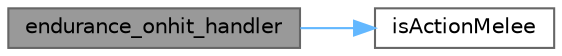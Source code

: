 digraph "endurance_onhit_handler"
{
 // LATEX_PDF_SIZE
  bgcolor="transparent";
  edge [fontname=Helvetica,fontsize=10,labelfontname=Helvetica,labelfontsize=10];
  node [fontname=Helvetica,fontsize=10,shape=box,height=0.2,width=0.4];
  rankdir="LR";
  Node1 [id="Node000001",label="endurance_onhit_handler",height=0.2,width=0.4,color="gray40", fillcolor="grey60", style="filled", fontcolor="black",tooltip=" "];
  Node1 -> Node2 [id="edge1_Node000001_Node000002",color="steelblue1",style="solid",tooltip=" "];
  Node2 [id="Node000002",label="isActionMelee",height=0.2,width=0.4,color="grey40", fillcolor="white", style="filled",URL="$sf__wrappers_8c.html#ae2ec775265f1435a0f7e177e86b004d0",tooltip=" "];
}

